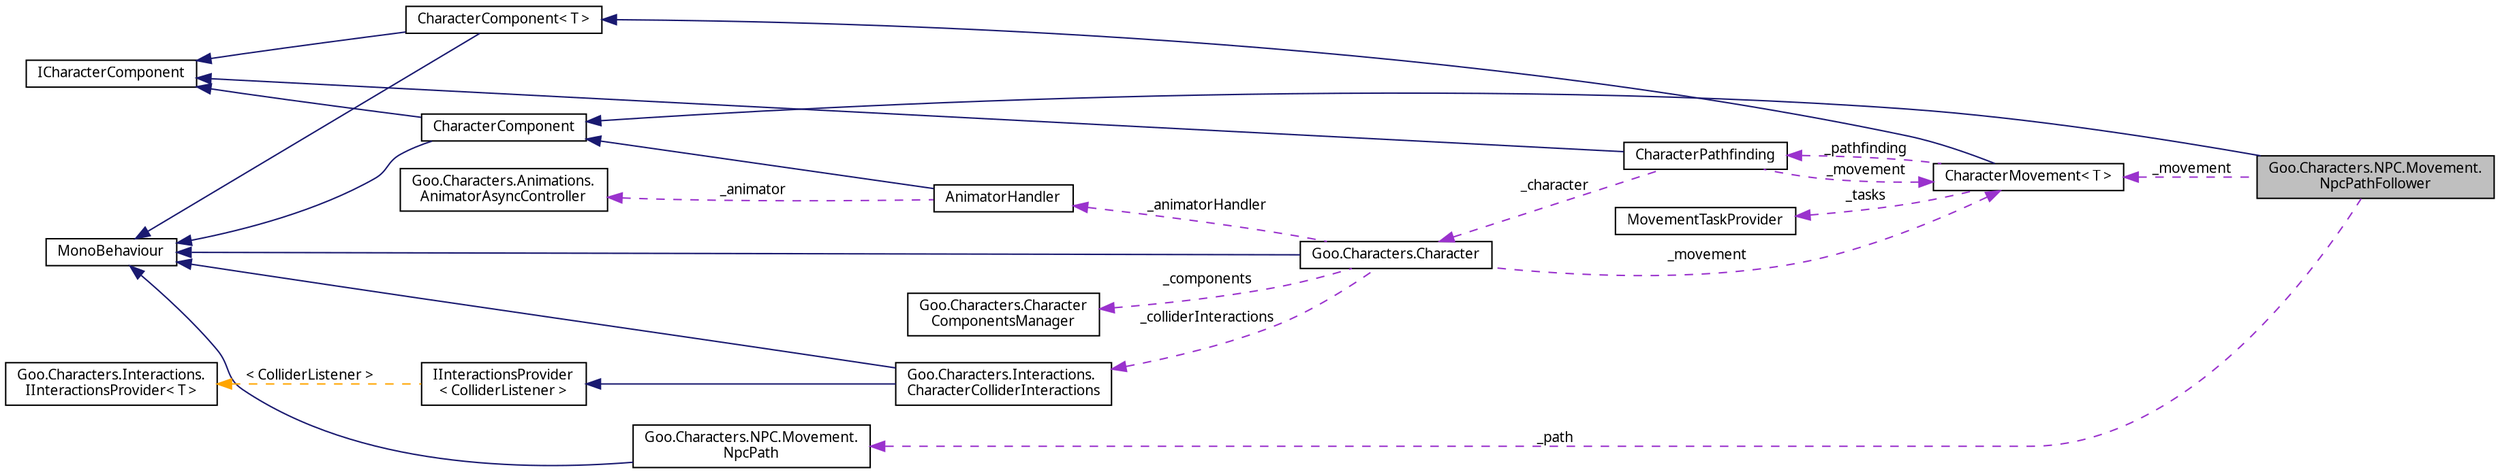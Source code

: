 digraph "Goo.Characters.NPC.Movement.NpcPathFollower"
{
 // LATEX_PDF_SIZE
  edge [fontname="Calibrii",fontsize="10",labelfontname="Calibrii",labelfontsize="10"];
  node [fontname="Calibrii",fontsize="10",shape=record];
  rankdir="LR";
  Node1 [label="Goo.Characters.NPC.Movement.\lNpcPathFollower",height=0.2,width=0.4,color="black", fillcolor="grey75", style="filled", fontcolor="black",tooltip=" "];
  Node2 -> Node1 [dir="back",color="midnightblue",fontsize="10",style="solid",fontname="Calibrii"];
  Node2 [label="CharacterComponent",height=0.2,width=0.4,color="black", fillcolor="white", style="filled",URL="$d2/d2c/classGoo_1_1Characters_1_1CharacterComponent.html",tooltip=" "];
  Node3 -> Node2 [dir="back",color="midnightblue",fontsize="10",style="solid",fontname="Calibrii"];
  Node3 [label="MonoBehaviour",height=0.2,width=0.4,color="black", fillcolor="white", style="filled",tooltip=" "];
  Node4 -> Node2 [dir="back",color="midnightblue",fontsize="10",style="solid",fontname="Calibrii"];
  Node4 [label="ICharacterComponent",height=0.2,width=0.4,color="black", fillcolor="white", style="filled",URL="$d6/d11/interfaceGoo_1_1Characters_1_1ICharacterComponent.html",tooltip=" "];
  Node5 -> Node1 [dir="back",color="darkorchid3",fontsize="10",style="dashed",label=" _movement" ,fontname="Calibrii"];
  Node5 [label="CharacterMovement\< T \>",height=0.2,width=0.4,color="black", fillcolor="white", style="filled",URL="$d1/dbf/classCharacterMovement.html",tooltip=" "];
  Node6 -> Node5 [dir="back",color="midnightblue",fontsize="10",style="solid",fontname="Calibrii"];
  Node6 [label="CharacterComponent\< T \>",height=0.2,width=0.4,color="black", fillcolor="white", style="filled",URL="$d2/d2c/classGoo_1_1Characters_1_1CharacterComponent.html",tooltip=" "];
  Node3 -> Node6 [dir="back",color="midnightblue",fontsize="10",style="solid",fontname="Calibrii"];
  Node4 -> Node6 [dir="back",color="midnightblue",fontsize="10",style="solid",fontname="Calibrii"];
  Node7 -> Node5 [dir="back",color="darkorchid3",fontsize="10",style="dashed",label=" _pathfinding" ,fontname="Calibrii"];
  Node7 [label="CharacterPathfinding",height=0.2,width=0.4,color="black", fillcolor="white", style="filled",URL="$df/dd3/classCharacterPathfinding.html",tooltip=" "];
  Node4 -> Node7 [dir="back",color="midnightblue",fontsize="10",style="solid",fontname="Calibrii"];
  Node8 -> Node7 [dir="back",color="darkorchid3",fontsize="10",style="dashed",label=" _character" ,fontname="Calibrii"];
  Node8 [label="Goo.Characters.Character",height=0.2,width=0.4,color="black", fillcolor="white", style="filled",URL="$d0/d97/classGoo_1_1Characters_1_1Character.html",tooltip=" "];
  Node3 -> Node8 [dir="back",color="midnightblue",fontsize="10",style="solid",fontname="Calibrii"];
  Node9 -> Node8 [dir="back",color="darkorchid3",fontsize="10",style="dashed",label=" _components" ,fontname="Calibrii"];
  Node9 [label="Goo.Characters.Character\lComponentsManager",height=0.2,width=0.4,color="black", fillcolor="white", style="filled",URL="$d8/d2e/classGoo_1_1Characters_1_1CharacterComponentsManager.html",tooltip=" "];
  Node5 -> Node8 [dir="back",color="darkorchid3",fontsize="10",style="dashed",label=" _movement" ,fontname="Calibrii"];
  Node10 -> Node8 [dir="back",color="darkorchid3",fontsize="10",style="dashed",label=" _animatorHandler" ,fontname="Calibrii"];
  Node10 [label="AnimatorHandler",height=0.2,width=0.4,color="black", fillcolor="white", style="filled",URL="$d2/d76/classAnimatorHandler.html",tooltip=" "];
  Node2 -> Node10 [dir="back",color="midnightblue",fontsize="10",style="solid",fontname="Calibrii"];
  Node11 -> Node10 [dir="back",color="darkorchid3",fontsize="10",style="dashed",label=" _animator" ,fontname="Calibrii"];
  Node11 [label="Goo.Characters.Animations.\lAnimatorAsyncController",height=0.2,width=0.4,color="black", fillcolor="white", style="filled",URL="$db/da9/classGoo_1_1Characters_1_1Animations_1_1AnimatorAsyncController.html",tooltip=" "];
  Node12 -> Node8 [dir="back",color="darkorchid3",fontsize="10",style="dashed",label=" _colliderInteractions" ,fontname="Calibrii"];
  Node12 [label="Goo.Characters.Interactions.\lCharacterColliderInteractions",height=0.2,width=0.4,color="black", fillcolor="white", style="filled",URL="$de/d8c/classGoo_1_1Characters_1_1Interactions_1_1CharacterColliderInteractions.html",tooltip=" "];
  Node3 -> Node12 [dir="back",color="midnightblue",fontsize="10",style="solid",fontname="Calibrii"];
  Node13 -> Node12 [dir="back",color="midnightblue",fontsize="10",style="solid",fontname="Calibrii"];
  Node13 [label="IInteractionsProvider\l\< ColliderListener \>",height=0.2,width=0.4,color="black", fillcolor="white", style="filled",URL="$df/d29/interfaceGoo_1_1Characters_1_1Interactions_1_1IInteractionsProvider.html",tooltip=" "];
  Node14 -> Node13 [dir="back",color="orange",fontsize="10",style="dashed",label=" \< ColliderListener \>" ,fontname="Calibrii"];
  Node14 [label="Goo.Characters.Interactions.\lIInteractionsProvider\< T \>",height=0.2,width=0.4,color="black", fillcolor="white", style="filled",URL="$df/d29/interfaceGoo_1_1Characters_1_1Interactions_1_1IInteractionsProvider.html",tooltip=" "];
  Node5 -> Node7 [dir="back",color="darkorchid3",fontsize="10",style="dashed",label=" _movement" ,fontname="Calibrii"];
  Node15 -> Node5 [dir="back",color="darkorchid3",fontsize="10",style="dashed",label=" _tasks" ,fontname="Calibrii"];
  Node15 [label="MovementTaskProvider",height=0.2,width=0.4,color="black", fillcolor="white", style="filled",URL="$d7/d68/classMovementTaskProvider.html",tooltip=" "];
  Node16 -> Node1 [dir="back",color="darkorchid3",fontsize="10",style="dashed",label=" _path" ,fontname="Calibrii"];
  Node16 [label="Goo.Characters.NPC.Movement.\lNpcPath",height=0.2,width=0.4,color="black", fillcolor="white", style="filled",URL="$da/d1a/classGoo_1_1Characters_1_1NPC_1_1Movement_1_1NpcPath.html",tooltip=" "];
  Node3 -> Node16 [dir="back",color="midnightblue",fontsize="10",style="solid",fontname="Calibrii"];
}
